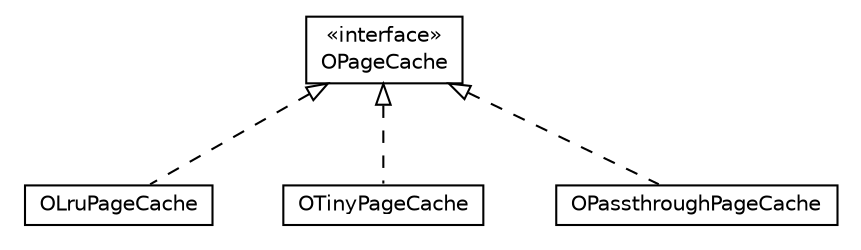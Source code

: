 #!/usr/local/bin/dot
#
# Class diagram 
# Generated by UMLGraph version R5_6-24-gf6e263 (http://www.umlgraph.org/)
#

digraph G {
	edge [fontname="Helvetica",fontsize=10,labelfontname="Helvetica",labelfontsize=10];
	node [fontname="Helvetica",fontsize=10,shape=plaintext];
	nodesep=0.25;
	ranksep=0.5;
	// com.orientechnologies.orient.core.storage.cache.pages.OLruPageCache
	c210436 [label=<<table title="com.orientechnologies.orient.core.storage.cache.pages.OLruPageCache" border="0" cellborder="1" cellspacing="0" cellpadding="2" port="p" href="./OLruPageCache.html">
		<tr><td><table border="0" cellspacing="0" cellpadding="1">
<tr><td align="center" balign="center"> OLruPageCache </td></tr>
		</table></td></tr>
		</table>>, URL="./OLruPageCache.html", fontname="Helvetica", fontcolor="black", fontsize=10.0];
	// com.orientechnologies.orient.core.storage.cache.pages.OPageCache
	c210437 [label=<<table title="com.orientechnologies.orient.core.storage.cache.pages.OPageCache" border="0" cellborder="1" cellspacing="0" cellpadding="2" port="p" href="./OPageCache.html">
		<tr><td><table border="0" cellspacing="0" cellpadding="1">
<tr><td align="center" balign="center"> &#171;interface&#187; </td></tr>
<tr><td align="center" balign="center"> OPageCache </td></tr>
		</table></td></tr>
		</table>>, URL="./OPageCache.html", fontname="Helvetica", fontcolor="black", fontsize=10.0];
	// com.orientechnologies.orient.core.storage.cache.pages.OTinyPageCache
	c210438 [label=<<table title="com.orientechnologies.orient.core.storage.cache.pages.OTinyPageCache" border="0" cellborder="1" cellspacing="0" cellpadding="2" port="p" href="./OTinyPageCache.html">
		<tr><td><table border="0" cellspacing="0" cellpadding="1">
<tr><td align="center" balign="center"> OTinyPageCache </td></tr>
		</table></td></tr>
		</table>>, URL="./OTinyPageCache.html", fontname="Helvetica", fontcolor="black", fontsize=10.0];
	// com.orientechnologies.orient.core.storage.cache.pages.OPassthroughPageCache
	c210439 [label=<<table title="com.orientechnologies.orient.core.storage.cache.pages.OPassthroughPageCache" border="0" cellborder="1" cellspacing="0" cellpadding="2" port="p" href="./OPassthroughPageCache.html">
		<tr><td><table border="0" cellspacing="0" cellpadding="1">
<tr><td align="center" balign="center"> OPassthroughPageCache </td></tr>
		</table></td></tr>
		</table>>, URL="./OPassthroughPageCache.html", fontname="Helvetica", fontcolor="black", fontsize=10.0];
	//com.orientechnologies.orient.core.storage.cache.pages.OLruPageCache implements com.orientechnologies.orient.core.storage.cache.pages.OPageCache
	c210437:p -> c210436:p [dir=back,arrowtail=empty,style=dashed];
	//com.orientechnologies.orient.core.storage.cache.pages.OTinyPageCache implements com.orientechnologies.orient.core.storage.cache.pages.OPageCache
	c210437:p -> c210438:p [dir=back,arrowtail=empty,style=dashed];
	//com.orientechnologies.orient.core.storage.cache.pages.OPassthroughPageCache implements com.orientechnologies.orient.core.storage.cache.pages.OPageCache
	c210437:p -> c210439:p [dir=back,arrowtail=empty,style=dashed];
}


